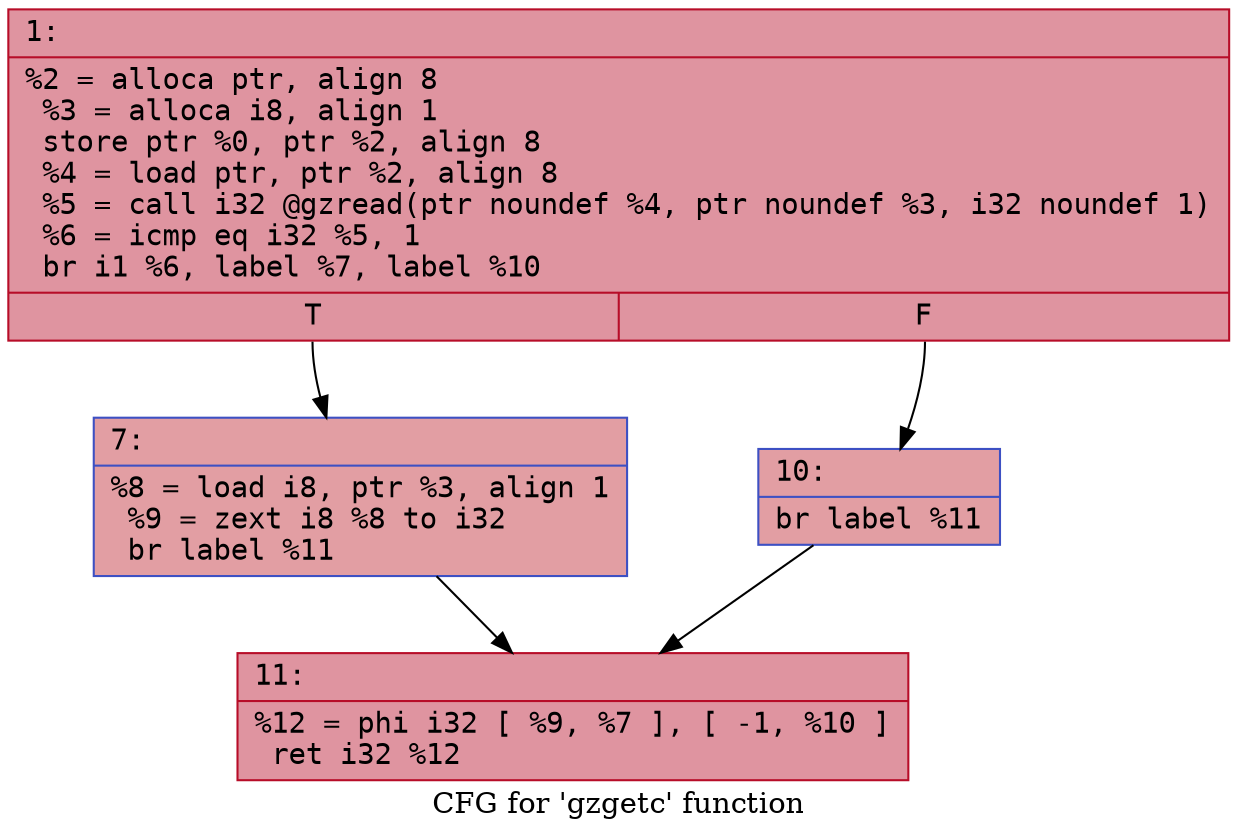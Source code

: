 digraph "CFG for 'gzgetc' function" {
	label="CFG for 'gzgetc' function";

	Node0x600001035360 [shape=record,color="#b70d28ff", style=filled, fillcolor="#b70d2870" fontname="Courier",label="{1:\l|  %2 = alloca ptr, align 8\l  %3 = alloca i8, align 1\l  store ptr %0, ptr %2, align 8\l  %4 = load ptr, ptr %2, align 8\l  %5 = call i32 @gzread(ptr noundef %4, ptr noundef %3, i32 noundef 1)\l  %6 = icmp eq i32 %5, 1\l  br i1 %6, label %7, label %10\l|{<s0>T|<s1>F}}"];
	Node0x600001035360:s0 -> Node0x6000010354a0[tooltip="1 -> 7\nProbability 50.00%" ];
	Node0x600001035360:s1 -> Node0x6000010354f0[tooltip="1 -> 10\nProbability 50.00%" ];
	Node0x6000010354a0 [shape=record,color="#3d50c3ff", style=filled, fillcolor="#be242e70" fontname="Courier",label="{7:\l|  %8 = load i8, ptr %3, align 1\l  %9 = zext i8 %8 to i32\l  br label %11\l}"];
	Node0x6000010354a0 -> Node0x600001035540[tooltip="7 -> 11\nProbability 100.00%" ];
	Node0x6000010354f0 [shape=record,color="#3d50c3ff", style=filled, fillcolor="#be242e70" fontname="Courier",label="{10:\l|  br label %11\l}"];
	Node0x6000010354f0 -> Node0x600001035540[tooltip="10 -> 11\nProbability 100.00%" ];
	Node0x600001035540 [shape=record,color="#b70d28ff", style=filled, fillcolor="#b70d2870" fontname="Courier",label="{11:\l|  %12 = phi i32 [ %9, %7 ], [ -1, %10 ]\l  ret i32 %12\l}"];
}
